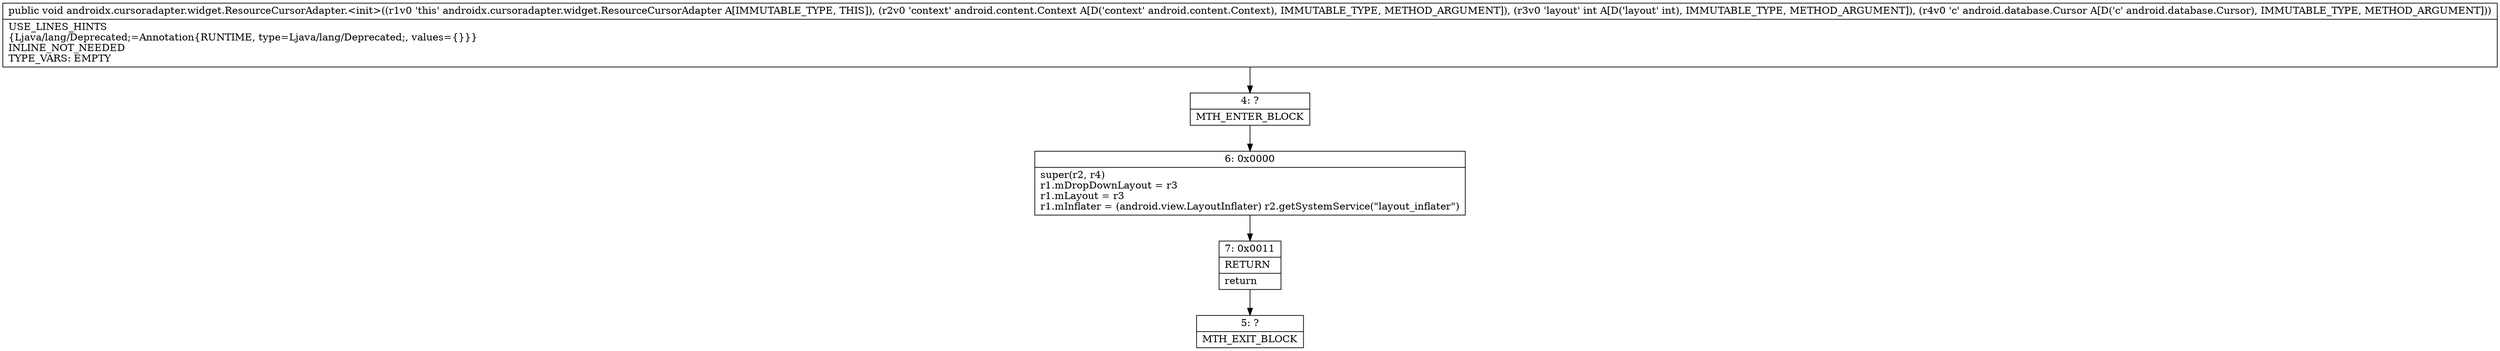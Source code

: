 digraph "CFG forandroidx.cursoradapter.widget.ResourceCursorAdapter.\<init\>(Landroid\/content\/Context;ILandroid\/database\/Cursor;)V" {
Node_4 [shape=record,label="{4\:\ ?|MTH_ENTER_BLOCK\l}"];
Node_6 [shape=record,label="{6\:\ 0x0000|super(r2, r4)\lr1.mDropDownLayout = r3\lr1.mLayout = r3\lr1.mInflater = (android.view.LayoutInflater) r2.getSystemService(\"layout_inflater\")\l}"];
Node_7 [shape=record,label="{7\:\ 0x0011|RETURN\l|return\l}"];
Node_5 [shape=record,label="{5\:\ ?|MTH_EXIT_BLOCK\l}"];
MethodNode[shape=record,label="{public void androidx.cursoradapter.widget.ResourceCursorAdapter.\<init\>((r1v0 'this' androidx.cursoradapter.widget.ResourceCursorAdapter A[IMMUTABLE_TYPE, THIS]), (r2v0 'context' android.content.Context A[D('context' android.content.Context), IMMUTABLE_TYPE, METHOD_ARGUMENT]), (r3v0 'layout' int A[D('layout' int), IMMUTABLE_TYPE, METHOD_ARGUMENT]), (r4v0 'c' android.database.Cursor A[D('c' android.database.Cursor), IMMUTABLE_TYPE, METHOD_ARGUMENT]))  | USE_LINES_HINTS\l\{Ljava\/lang\/Deprecated;=Annotation\{RUNTIME, type=Ljava\/lang\/Deprecated;, values=\{\}\}\}\lINLINE_NOT_NEEDED\lTYPE_VARS: EMPTY\l}"];
MethodNode -> Node_4;Node_4 -> Node_6;
Node_6 -> Node_7;
Node_7 -> Node_5;
}

